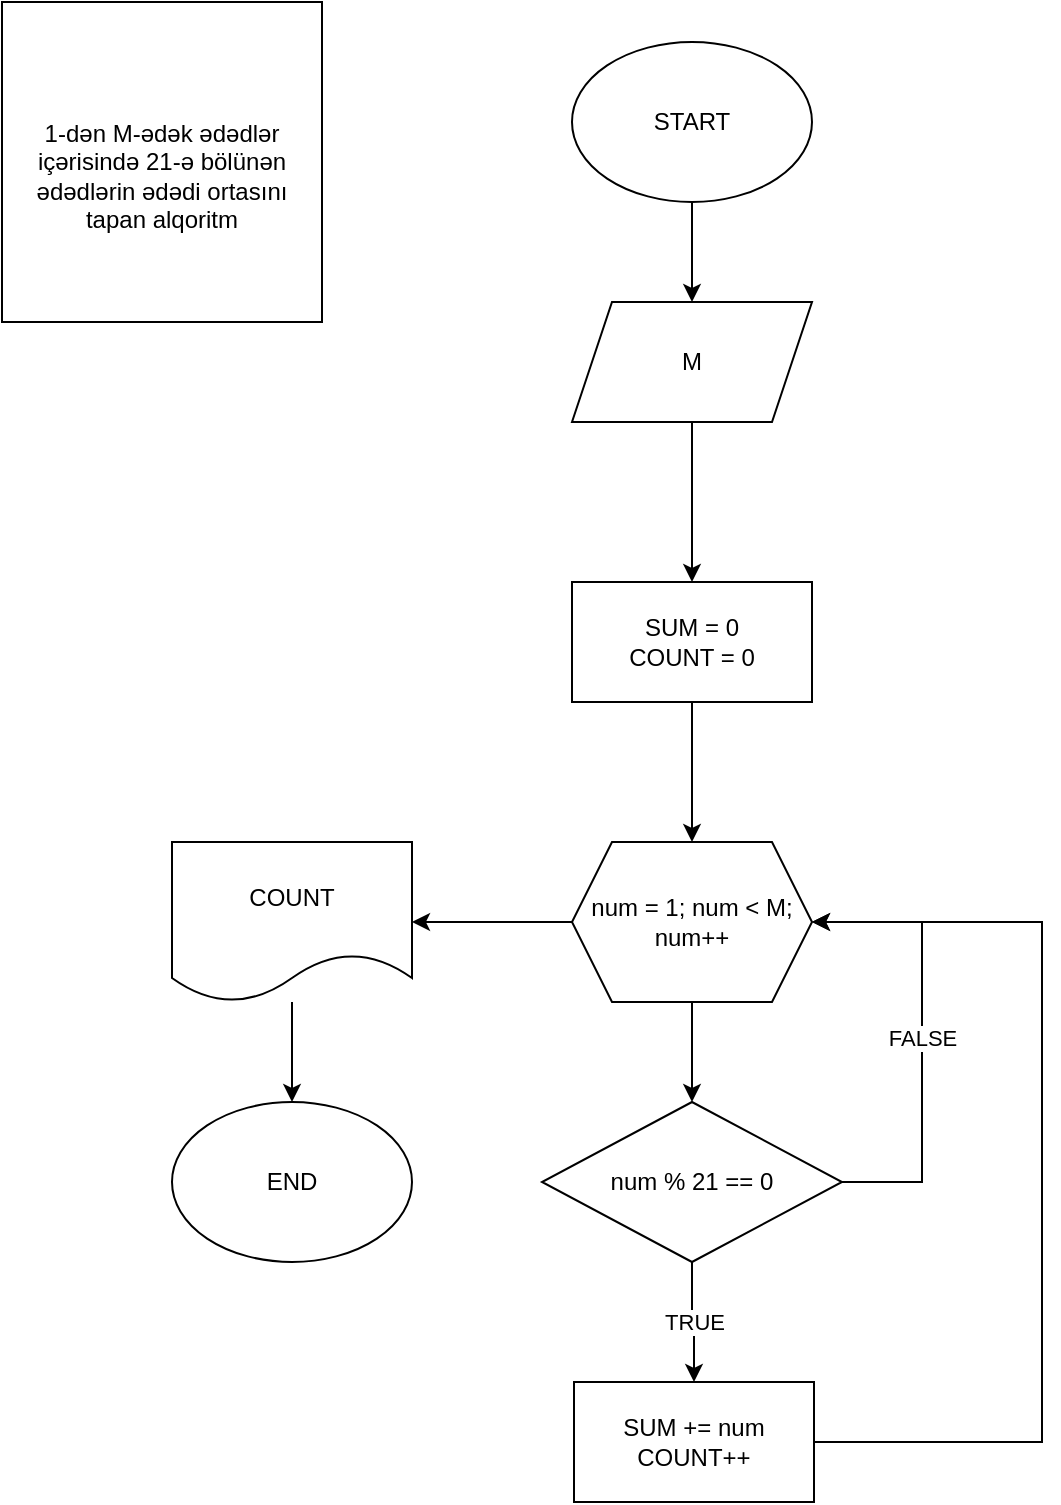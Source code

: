 <mxfile version="22.1.2" type="device">
  <diagram name="Page-1" id="8qRdy7gwrqE1BO1tPQO9">
    <mxGraphModel dx="1036" dy="654" grid="1" gridSize="10" guides="1" tooltips="1" connect="1" arrows="1" fold="1" page="1" pageScale="1" pageWidth="850" pageHeight="1100" math="0" shadow="0">
      <root>
        <mxCell id="0" />
        <mxCell id="1" parent="0" />
        <mxCell id="WkAKEC9OUjDSDLNcrUkQ-1" value="" style="edgeStyle=orthogonalEdgeStyle;rounded=0;orthogonalLoop=1;jettySize=auto;html=1;" edge="1" parent="1" source="WkAKEC9OUjDSDLNcrUkQ-2" target="WkAKEC9OUjDSDLNcrUkQ-5">
          <mxGeometry relative="1" as="geometry" />
        </mxCell>
        <mxCell id="WkAKEC9OUjDSDLNcrUkQ-2" value="START" style="ellipse;whiteSpace=wrap;html=1;" vertex="1" parent="1">
          <mxGeometry x="365" y="60" width="120" height="80" as="geometry" />
        </mxCell>
        <mxCell id="WkAKEC9OUjDSDLNcrUkQ-3" value="&lt;br&gt;1-dən M-ədək ədədlər içərisində 21-ə bölünən ədədlərin ədədi ortasını tapan alqoritm" style="whiteSpace=wrap;html=1;aspect=fixed;" vertex="1" parent="1">
          <mxGeometry x="80" y="40" width="160" height="160" as="geometry" />
        </mxCell>
        <mxCell id="WkAKEC9OUjDSDLNcrUkQ-4" value="" style="edgeStyle=orthogonalEdgeStyle;rounded=0;orthogonalLoop=1;jettySize=auto;html=1;" edge="1" parent="1" source="WkAKEC9OUjDSDLNcrUkQ-5" target="WkAKEC9OUjDSDLNcrUkQ-7">
          <mxGeometry relative="1" as="geometry" />
        </mxCell>
        <mxCell id="WkAKEC9OUjDSDLNcrUkQ-5" value="M" style="shape=parallelogram;perimeter=parallelogramPerimeter;whiteSpace=wrap;html=1;fixedSize=1;" vertex="1" parent="1">
          <mxGeometry x="365" y="190" width="120" height="60" as="geometry" />
        </mxCell>
        <mxCell id="WkAKEC9OUjDSDLNcrUkQ-6" value="" style="edgeStyle=orthogonalEdgeStyle;rounded=0;orthogonalLoop=1;jettySize=auto;html=1;" edge="1" parent="1" source="WkAKEC9OUjDSDLNcrUkQ-7" target="WkAKEC9OUjDSDLNcrUkQ-10">
          <mxGeometry relative="1" as="geometry" />
        </mxCell>
        <mxCell id="WkAKEC9OUjDSDLNcrUkQ-7" value="SUM = 0&lt;br&gt;COUNT = 0" style="whiteSpace=wrap;html=1;" vertex="1" parent="1">
          <mxGeometry x="365" y="330" width="120" height="60" as="geometry" />
        </mxCell>
        <mxCell id="WkAKEC9OUjDSDLNcrUkQ-8" value="" style="edgeStyle=orthogonalEdgeStyle;rounded=0;orthogonalLoop=1;jettySize=auto;html=1;" edge="1" parent="1" source="WkAKEC9OUjDSDLNcrUkQ-10" target="WkAKEC9OUjDSDLNcrUkQ-13">
          <mxGeometry relative="1" as="geometry" />
        </mxCell>
        <mxCell id="WkAKEC9OUjDSDLNcrUkQ-9" value="" style="edgeStyle=orthogonalEdgeStyle;rounded=0;orthogonalLoop=1;jettySize=auto;html=1;" edge="1" parent="1" source="WkAKEC9OUjDSDLNcrUkQ-10" target="WkAKEC9OUjDSDLNcrUkQ-17">
          <mxGeometry relative="1" as="geometry" />
        </mxCell>
        <mxCell id="WkAKEC9OUjDSDLNcrUkQ-10" value="num = 1; num &amp;lt; M; num++" style="shape=hexagon;perimeter=hexagonPerimeter2;whiteSpace=wrap;html=1;fixedSize=1;" vertex="1" parent="1">
          <mxGeometry x="365" y="460" width="120" height="80" as="geometry" />
        </mxCell>
        <mxCell id="WkAKEC9OUjDSDLNcrUkQ-11" value="TRUE" style="edgeStyle=orthogonalEdgeStyle;rounded=0;orthogonalLoop=1;jettySize=auto;html=1;" edge="1" parent="1" source="WkAKEC9OUjDSDLNcrUkQ-13" target="WkAKEC9OUjDSDLNcrUkQ-15">
          <mxGeometry relative="1" as="geometry" />
        </mxCell>
        <mxCell id="WkAKEC9OUjDSDLNcrUkQ-12" value="FALSE" style="edgeStyle=orthogonalEdgeStyle;rounded=0;orthogonalLoop=1;jettySize=auto;html=1;entryX=1;entryY=0.5;entryDx=0;entryDy=0;" edge="1" parent="1" source="WkAKEC9OUjDSDLNcrUkQ-13" target="WkAKEC9OUjDSDLNcrUkQ-10">
          <mxGeometry relative="1" as="geometry">
            <Array as="points">
              <mxPoint x="540" y="630" />
              <mxPoint x="540" y="500" />
            </Array>
          </mxGeometry>
        </mxCell>
        <mxCell id="WkAKEC9OUjDSDLNcrUkQ-13" value="num % 21 == 0" style="rhombus;whiteSpace=wrap;html=1;" vertex="1" parent="1">
          <mxGeometry x="350" y="590" width="150" height="80" as="geometry" />
        </mxCell>
        <mxCell id="WkAKEC9OUjDSDLNcrUkQ-14" style="edgeStyle=orthogonalEdgeStyle;rounded=0;orthogonalLoop=1;jettySize=auto;html=1;entryX=1;entryY=0.5;entryDx=0;entryDy=0;" edge="1" parent="1" source="WkAKEC9OUjDSDLNcrUkQ-15" target="WkAKEC9OUjDSDLNcrUkQ-10">
          <mxGeometry relative="1" as="geometry">
            <mxPoint x="540" y="530" as="targetPoint" />
            <Array as="points">
              <mxPoint x="600" y="760" />
              <mxPoint x="600" y="500" />
            </Array>
          </mxGeometry>
        </mxCell>
        <mxCell id="WkAKEC9OUjDSDLNcrUkQ-15" value="SUM += num&lt;br&gt;COUNT++" style="whiteSpace=wrap;html=1;" vertex="1" parent="1">
          <mxGeometry x="366" y="730" width="120" height="60" as="geometry" />
        </mxCell>
        <mxCell id="WkAKEC9OUjDSDLNcrUkQ-16" value="" style="edgeStyle=orthogonalEdgeStyle;rounded=0;orthogonalLoop=1;jettySize=auto;html=1;" edge="1" parent="1" source="WkAKEC9OUjDSDLNcrUkQ-17" target="WkAKEC9OUjDSDLNcrUkQ-18">
          <mxGeometry relative="1" as="geometry" />
        </mxCell>
        <mxCell id="WkAKEC9OUjDSDLNcrUkQ-17" value="COUNT" style="shape=document;whiteSpace=wrap;html=1;boundedLbl=1;" vertex="1" parent="1">
          <mxGeometry x="165" y="460" width="120" height="80" as="geometry" />
        </mxCell>
        <mxCell id="WkAKEC9OUjDSDLNcrUkQ-18" value="END" style="ellipse;whiteSpace=wrap;html=1;" vertex="1" parent="1">
          <mxGeometry x="165" y="590" width="120" height="80" as="geometry" />
        </mxCell>
      </root>
    </mxGraphModel>
  </diagram>
</mxfile>

